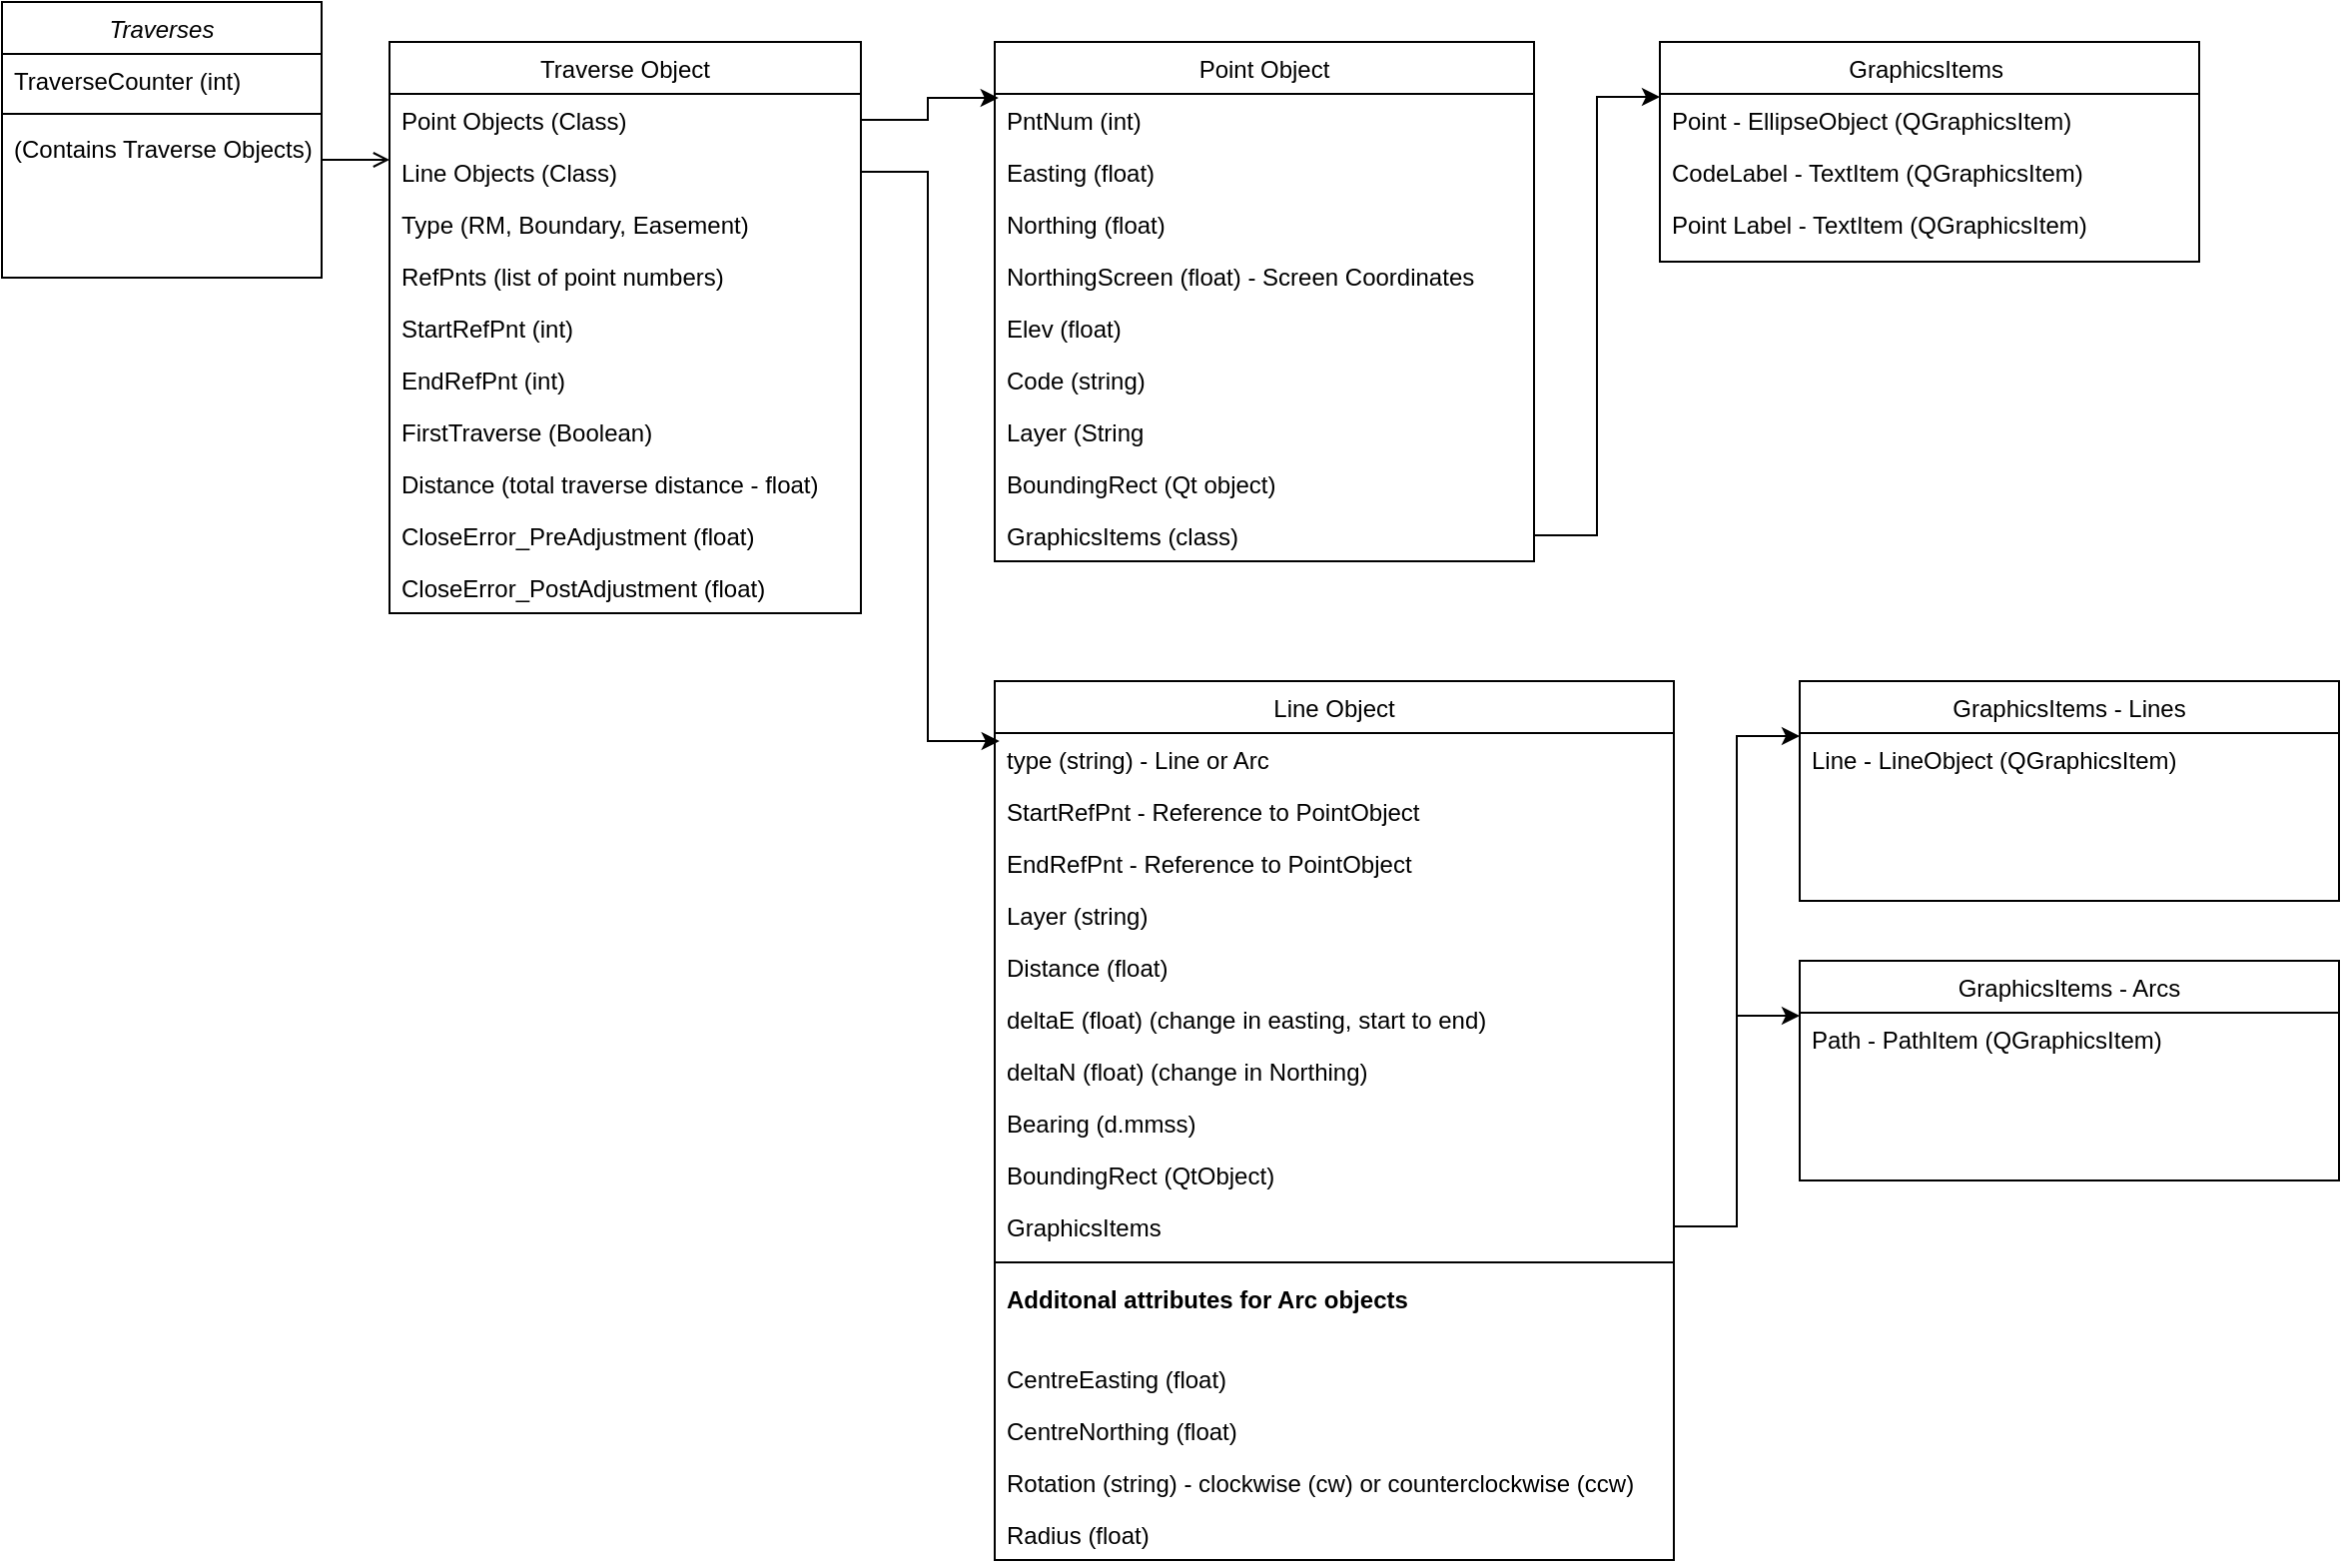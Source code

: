 <mxfile version="14.1.8" type="device"><diagram id="C5RBs43oDa-KdzZeNtuy" name="Page-1"><mxGraphModel dx="1086" dy="806" grid="1" gridSize="10" guides="1" tooltips="1" connect="1" arrows="1" fold="1" page="1" pageScale="1" pageWidth="827" pageHeight="1169" math="0" shadow="0"><root><mxCell id="WIyWlLk6GJQsqaUBKTNV-0"/><mxCell id="WIyWlLk6GJQsqaUBKTNV-1" parent="WIyWlLk6GJQsqaUBKTNV-0"/><mxCell id="zkfFHV4jXpPFQw0GAbJ--0" value="Traverses" style="swimlane;fontStyle=2;align=center;verticalAlign=top;childLayout=stackLayout;horizontal=1;startSize=26;horizontalStack=0;resizeParent=1;resizeLast=0;collapsible=1;marginBottom=0;rounded=0;shadow=0;strokeWidth=1;" parent="WIyWlLk6GJQsqaUBKTNV-1" vertex="1"><mxGeometry x="60" y="80" width="160" height="138" as="geometry"><mxRectangle x="220" y="120" width="160" height="26" as="alternateBounds"/></mxGeometry></mxCell><mxCell id="zkfFHV4jXpPFQw0GAbJ--1" value="TraverseCounter (int)" style="text;align=left;verticalAlign=top;spacingLeft=4;spacingRight=4;overflow=hidden;rotatable=0;points=[[0,0.5],[1,0.5]];portConstraint=eastwest;" parent="zkfFHV4jXpPFQw0GAbJ--0" vertex="1"><mxGeometry y="26" width="160" height="26" as="geometry"/></mxCell><mxCell id="zkfFHV4jXpPFQw0GAbJ--4" value="" style="line;html=1;strokeWidth=1;align=left;verticalAlign=middle;spacingTop=-1;spacingLeft=3;spacingRight=3;rotatable=0;labelPosition=right;points=[];portConstraint=eastwest;" parent="zkfFHV4jXpPFQw0GAbJ--0" vertex="1"><mxGeometry y="52" width="160" height="8" as="geometry"/></mxCell><mxCell id="zkfFHV4jXpPFQw0GAbJ--5" value="(Contains Traverse Objects)" style="text;align=left;verticalAlign=top;spacingLeft=4;spacingRight=4;overflow=hidden;rotatable=0;points=[[0,0.5],[1,0.5]];portConstraint=eastwest;" parent="zkfFHV4jXpPFQw0GAbJ--0" vertex="1"><mxGeometry y="60" width="160" height="26" as="geometry"/></mxCell><mxCell id="zkfFHV4jXpPFQw0GAbJ--17" value="Traverse Object" style="swimlane;fontStyle=0;align=center;verticalAlign=top;childLayout=stackLayout;horizontal=1;startSize=26;horizontalStack=0;resizeParent=1;resizeLast=0;collapsible=1;marginBottom=0;rounded=0;shadow=0;strokeWidth=1;" parent="WIyWlLk6GJQsqaUBKTNV-1" vertex="1"><mxGeometry x="254" y="100" width="236" height="286" as="geometry"><mxRectangle x="550" y="140" width="160" height="26" as="alternateBounds"/></mxGeometry></mxCell><mxCell id="zkfFHV4jXpPFQw0GAbJ--18" value="Point Objects (Class)" style="text;align=left;verticalAlign=top;spacingLeft=4;spacingRight=4;overflow=hidden;rotatable=0;points=[[0,0.5],[1,0.5]];portConstraint=eastwest;" parent="zkfFHV4jXpPFQw0GAbJ--17" vertex="1"><mxGeometry y="26" width="236" height="26" as="geometry"/></mxCell><mxCell id="zkfFHV4jXpPFQw0GAbJ--19" value="Line Objects (Class)" style="text;align=left;verticalAlign=top;spacingLeft=4;spacingRight=4;overflow=hidden;rotatable=0;points=[[0,0.5],[1,0.5]];portConstraint=eastwest;rounded=0;shadow=0;html=0;" parent="zkfFHV4jXpPFQw0GAbJ--17" vertex="1"><mxGeometry y="52" width="236" height="26" as="geometry"/></mxCell><mxCell id="zkfFHV4jXpPFQw0GAbJ--20" value="Type (RM, Boundary, Easement)" style="text;align=left;verticalAlign=top;spacingLeft=4;spacingRight=4;overflow=hidden;rotatable=0;points=[[0,0.5],[1,0.5]];portConstraint=eastwest;rounded=0;shadow=0;html=0;" parent="zkfFHV4jXpPFQw0GAbJ--17" vertex="1"><mxGeometry y="78" width="236" height="26" as="geometry"/></mxCell><mxCell id="zkfFHV4jXpPFQw0GAbJ--21" value="RefPnts (list of point numbers)" style="text;align=left;verticalAlign=top;spacingLeft=4;spacingRight=4;overflow=hidden;rotatable=0;points=[[0,0.5],[1,0.5]];portConstraint=eastwest;rounded=0;shadow=0;html=0;" parent="zkfFHV4jXpPFQw0GAbJ--17" vertex="1"><mxGeometry y="104" width="236" height="26" as="geometry"/></mxCell><mxCell id="zkfFHV4jXpPFQw0GAbJ--22" value="StartRefPnt (int)" style="text;align=left;verticalAlign=top;spacingLeft=4;spacingRight=4;overflow=hidden;rotatable=0;points=[[0,0.5],[1,0.5]];portConstraint=eastwest;rounded=0;shadow=0;html=0;" parent="zkfFHV4jXpPFQw0GAbJ--17" vertex="1"><mxGeometry y="130" width="236" height="26" as="geometry"/></mxCell><mxCell id="AUc_pQbPT1_9qQlOzFky-1" value="EndRefPnt (int)" style="text;align=left;verticalAlign=top;spacingLeft=4;spacingRight=4;overflow=hidden;rotatable=0;points=[[0,0.5],[1,0.5]];portConstraint=eastwest;rounded=0;shadow=0;html=0;" vertex="1" parent="zkfFHV4jXpPFQw0GAbJ--17"><mxGeometry y="156" width="236" height="26" as="geometry"/></mxCell><mxCell id="AUc_pQbPT1_9qQlOzFky-2" value="FirstTraverse (Boolean)" style="text;align=left;verticalAlign=top;spacingLeft=4;spacingRight=4;overflow=hidden;rotatable=0;points=[[0,0.5],[1,0.5]];portConstraint=eastwest;rounded=0;shadow=0;html=0;" vertex="1" parent="zkfFHV4jXpPFQw0GAbJ--17"><mxGeometry y="182" width="236" height="26" as="geometry"/></mxCell><mxCell id="AUc_pQbPT1_9qQlOzFky-3" value="Distance (total traverse distance - float)" style="text;align=left;verticalAlign=top;spacingLeft=4;spacingRight=4;overflow=hidden;rotatable=0;points=[[0,0.5],[1,0.5]];portConstraint=eastwest;rounded=0;shadow=0;html=0;" vertex="1" parent="zkfFHV4jXpPFQw0GAbJ--17"><mxGeometry y="208" width="236" height="26" as="geometry"/></mxCell><mxCell id="AUc_pQbPT1_9qQlOzFky-4" value="CloseError_PreAdjustment (float)" style="text;align=left;verticalAlign=top;spacingLeft=4;spacingRight=4;overflow=hidden;rotatable=0;points=[[0,0.5],[1,0.5]];portConstraint=eastwest;rounded=0;shadow=0;html=0;" vertex="1" parent="zkfFHV4jXpPFQw0GAbJ--17"><mxGeometry y="234" width="236" height="26" as="geometry"/></mxCell><mxCell id="AUc_pQbPT1_9qQlOzFky-5" value="CloseError_PostAdjustment (float)" style="text;align=left;verticalAlign=top;spacingLeft=4;spacingRight=4;overflow=hidden;rotatable=0;points=[[0,0.5],[1,0.5]];portConstraint=eastwest;rounded=0;shadow=0;html=0;" vertex="1" parent="zkfFHV4jXpPFQw0GAbJ--17"><mxGeometry y="260" width="236" height="26" as="geometry"/></mxCell><mxCell id="zkfFHV4jXpPFQw0GAbJ--26" value="" style="endArrow=open;shadow=0;strokeWidth=1;rounded=0;endFill=1;edgeStyle=elbowEdgeStyle;elbow=vertical;" parent="WIyWlLk6GJQsqaUBKTNV-1" source="zkfFHV4jXpPFQw0GAbJ--0" target="zkfFHV4jXpPFQw0GAbJ--17" edge="1"><mxGeometry x="0.5" y="41" relative="1" as="geometry"><mxPoint x="380" y="192" as="sourcePoint"/><mxPoint x="540" y="192" as="targetPoint"/><mxPoint x="-40" y="32" as="offset"/></mxGeometry></mxCell><mxCell id="AUc_pQbPT1_9qQlOzFky-7" value="Point Object" style="swimlane;fontStyle=0;align=center;verticalAlign=top;childLayout=stackLayout;horizontal=1;startSize=26;horizontalStack=0;resizeParent=1;resizeLast=0;collapsible=1;marginBottom=0;rounded=0;shadow=0;strokeWidth=1;" vertex="1" parent="WIyWlLk6GJQsqaUBKTNV-1"><mxGeometry x="557" y="100" width="270" height="260" as="geometry"><mxRectangle x="340" y="380" width="170" height="26" as="alternateBounds"/></mxGeometry></mxCell><mxCell id="AUc_pQbPT1_9qQlOzFky-11" value="PntNum (int)" style="text;align=left;verticalAlign=top;spacingLeft=4;spacingRight=4;overflow=hidden;rotatable=0;points=[[0,0.5],[1,0.5]];portConstraint=eastwest;" vertex="1" parent="AUc_pQbPT1_9qQlOzFky-7"><mxGeometry y="26" width="270" height="26" as="geometry"/></mxCell><mxCell id="AUc_pQbPT1_9qQlOzFky-8" value="Easting (float)" style="text;align=left;verticalAlign=top;spacingLeft=4;spacingRight=4;overflow=hidden;rotatable=0;points=[[0,0.5],[1,0.5]];portConstraint=eastwest;" vertex="1" parent="AUc_pQbPT1_9qQlOzFky-7"><mxGeometry y="52" width="270" height="26" as="geometry"/></mxCell><mxCell id="AUc_pQbPT1_9qQlOzFky-10" value="Northing (float)" style="text;align=left;verticalAlign=top;spacingLeft=4;spacingRight=4;overflow=hidden;rotatable=0;points=[[0,0.5],[1,0.5]];portConstraint=eastwest;" vertex="1" parent="AUc_pQbPT1_9qQlOzFky-7"><mxGeometry y="78" width="270" height="26" as="geometry"/></mxCell><mxCell id="AUc_pQbPT1_9qQlOzFky-12" value="NorthingScreen (float) - Screen Coordinates" style="text;align=left;verticalAlign=top;spacingLeft=4;spacingRight=4;overflow=hidden;rotatable=0;points=[[0,0.5],[1,0.5]];portConstraint=eastwest;" vertex="1" parent="AUc_pQbPT1_9qQlOzFky-7"><mxGeometry y="104" width="270" height="26" as="geometry"/></mxCell><mxCell id="AUc_pQbPT1_9qQlOzFky-16" value="Elev (float)" style="text;align=left;verticalAlign=top;spacingLeft=4;spacingRight=4;overflow=hidden;rotatable=0;points=[[0,0.5],[1,0.5]];portConstraint=eastwest;" vertex="1" parent="AUc_pQbPT1_9qQlOzFky-7"><mxGeometry y="130" width="270" height="26" as="geometry"/></mxCell><mxCell id="AUc_pQbPT1_9qQlOzFky-14" value="Code (string)" style="text;align=left;verticalAlign=top;spacingLeft=4;spacingRight=4;overflow=hidden;rotatable=0;points=[[0,0.5],[1,0.5]];portConstraint=eastwest;" vertex="1" parent="AUc_pQbPT1_9qQlOzFky-7"><mxGeometry y="156" width="270" height="26" as="geometry"/></mxCell><mxCell id="AUc_pQbPT1_9qQlOzFky-15" value="Layer (String" style="text;align=left;verticalAlign=top;spacingLeft=4;spacingRight=4;overflow=hidden;rotatable=0;points=[[0,0.5],[1,0.5]];portConstraint=eastwest;" vertex="1" parent="AUc_pQbPT1_9qQlOzFky-7"><mxGeometry y="182" width="270" height="26" as="geometry"/></mxCell><mxCell id="AUc_pQbPT1_9qQlOzFky-13" value="BoundingRect (Qt object)" style="text;align=left;verticalAlign=top;spacingLeft=4;spacingRight=4;overflow=hidden;rotatable=0;points=[[0,0.5],[1,0.5]];portConstraint=eastwest;" vertex="1" parent="AUc_pQbPT1_9qQlOzFky-7"><mxGeometry y="208" width="270" height="26" as="geometry"/></mxCell><mxCell id="AUc_pQbPT1_9qQlOzFky-17" value="GraphicsItems (class)" style="text;align=left;verticalAlign=top;spacingLeft=4;spacingRight=4;overflow=hidden;rotatable=0;points=[[0,0.5],[1,0.5]];portConstraint=eastwest;" vertex="1" parent="AUc_pQbPT1_9qQlOzFky-7"><mxGeometry y="234" width="270" height="26" as="geometry"/></mxCell><mxCell id="AUc_pQbPT1_9qQlOzFky-18" value="GraphicsItems " style="swimlane;fontStyle=0;align=center;verticalAlign=top;childLayout=stackLayout;horizontal=1;startSize=26;horizontalStack=0;resizeParent=1;resizeLast=0;collapsible=1;marginBottom=0;rounded=0;shadow=0;strokeWidth=1;" vertex="1" parent="WIyWlLk6GJQsqaUBKTNV-1"><mxGeometry x="890" y="100" width="270" height="110" as="geometry"><mxRectangle x="340" y="380" width="170" height="26" as="alternateBounds"/></mxGeometry></mxCell><mxCell id="AUc_pQbPT1_9qQlOzFky-19" value="Point - EllipseObject (QGraphicsItem)" style="text;align=left;verticalAlign=top;spacingLeft=4;spacingRight=4;overflow=hidden;rotatable=0;points=[[0,0.5],[1,0.5]];portConstraint=eastwest;" vertex="1" parent="AUc_pQbPT1_9qQlOzFky-18"><mxGeometry y="26" width="270" height="26" as="geometry"/></mxCell><mxCell id="AUc_pQbPT1_9qQlOzFky-20" value="CodeLabel - TextItem (QGraphicsItem)" style="text;align=left;verticalAlign=top;spacingLeft=4;spacingRight=4;overflow=hidden;rotatable=0;points=[[0,0.5],[1,0.5]];portConstraint=eastwest;" vertex="1" parent="AUc_pQbPT1_9qQlOzFky-18"><mxGeometry y="52" width="270" height="26" as="geometry"/></mxCell><mxCell id="AUc_pQbPT1_9qQlOzFky-21" value="Point Label - TextItem (QGraphicsItem)" style="text;align=left;verticalAlign=top;spacingLeft=4;spacingRight=4;overflow=hidden;rotatable=0;points=[[0,0.5],[1,0.5]];portConstraint=eastwest;" vertex="1" parent="AUc_pQbPT1_9qQlOzFky-18"><mxGeometry y="78" width="270" height="26" as="geometry"/></mxCell><mxCell id="AUc_pQbPT1_9qQlOzFky-28" style="edgeStyle=orthogonalEdgeStyle;rounded=0;orthogonalLoop=1;jettySize=auto;html=1;exitX=1;exitY=0.5;exitDx=0;exitDy=0;entryX=0.007;entryY=0.077;entryDx=0;entryDy=0;entryPerimeter=0;" edge="1" parent="WIyWlLk6GJQsqaUBKTNV-1" source="zkfFHV4jXpPFQw0GAbJ--18" target="AUc_pQbPT1_9qQlOzFky-11"><mxGeometry relative="1" as="geometry"><mxPoint x="540" y="122" as="targetPoint"/></mxGeometry></mxCell><mxCell id="AUc_pQbPT1_9qQlOzFky-29" style="edgeStyle=orthogonalEdgeStyle;rounded=0;orthogonalLoop=1;jettySize=auto;html=1;exitX=1;exitY=0.5;exitDx=0;exitDy=0;entryX=0;entryY=0.25;entryDx=0;entryDy=0;" edge="1" parent="WIyWlLk6GJQsqaUBKTNV-1" source="AUc_pQbPT1_9qQlOzFky-17" target="AUc_pQbPT1_9qQlOzFky-18"><mxGeometry relative="1" as="geometry"/></mxCell><mxCell id="AUc_pQbPT1_9qQlOzFky-30" value="Line Object" style="swimlane;fontStyle=0;align=center;verticalAlign=top;childLayout=stackLayout;horizontal=1;startSize=26;horizontalStack=0;resizeParent=1;resizeLast=0;collapsible=1;marginBottom=0;rounded=0;shadow=0;strokeWidth=1;" vertex="1" parent="WIyWlLk6GJQsqaUBKTNV-1"><mxGeometry x="557" y="420" width="340" height="440" as="geometry"><mxRectangle x="340" y="380" width="170" height="26" as="alternateBounds"/></mxGeometry></mxCell><mxCell id="AUc_pQbPT1_9qQlOzFky-31" value="type (string) - Line or Arc" style="text;align=left;verticalAlign=top;spacingLeft=4;spacingRight=4;overflow=hidden;rotatable=0;points=[[0,0.5],[1,0.5]];portConstraint=eastwest;" vertex="1" parent="AUc_pQbPT1_9qQlOzFky-30"><mxGeometry y="26" width="340" height="26" as="geometry"/></mxCell><mxCell id="AUc_pQbPT1_9qQlOzFky-32" value="StartRefPnt - Reference to PointObject" style="text;align=left;verticalAlign=top;spacingLeft=4;spacingRight=4;overflow=hidden;rotatable=0;points=[[0,0.5],[1,0.5]];portConstraint=eastwest;" vertex="1" parent="AUc_pQbPT1_9qQlOzFky-30"><mxGeometry y="52" width="340" height="26" as="geometry"/></mxCell><mxCell id="AUc_pQbPT1_9qQlOzFky-33" value="EndRefPnt - Reference to PointObject" style="text;align=left;verticalAlign=top;spacingLeft=4;spacingRight=4;overflow=hidden;rotatable=0;points=[[0,0.5],[1,0.5]];portConstraint=eastwest;" vertex="1" parent="AUc_pQbPT1_9qQlOzFky-30"><mxGeometry y="78" width="340" height="26" as="geometry"/></mxCell><mxCell id="AUc_pQbPT1_9qQlOzFky-34" value="Layer (string)" style="text;align=left;verticalAlign=top;spacingLeft=4;spacingRight=4;overflow=hidden;rotatable=0;points=[[0,0.5],[1,0.5]];portConstraint=eastwest;" vertex="1" parent="AUc_pQbPT1_9qQlOzFky-30"><mxGeometry y="104" width="340" height="26" as="geometry"/></mxCell><mxCell id="AUc_pQbPT1_9qQlOzFky-35" value="Distance (float)" style="text;align=left;verticalAlign=top;spacingLeft=4;spacingRight=4;overflow=hidden;rotatable=0;points=[[0,0.5],[1,0.5]];portConstraint=eastwest;" vertex="1" parent="AUc_pQbPT1_9qQlOzFky-30"><mxGeometry y="130" width="340" height="26" as="geometry"/></mxCell><mxCell id="AUc_pQbPT1_9qQlOzFky-36" value="deltaE (float) (change in easting, start to end)" style="text;align=left;verticalAlign=top;spacingLeft=4;spacingRight=4;overflow=hidden;rotatable=0;points=[[0,0.5],[1,0.5]];portConstraint=eastwest;" vertex="1" parent="AUc_pQbPT1_9qQlOzFky-30"><mxGeometry y="156" width="340" height="26" as="geometry"/></mxCell><mxCell id="AUc_pQbPT1_9qQlOzFky-37" value="deltaN (float) (change in Northing)" style="text;align=left;verticalAlign=top;spacingLeft=4;spacingRight=4;overflow=hidden;rotatable=0;points=[[0,0.5],[1,0.5]];portConstraint=eastwest;" vertex="1" parent="AUc_pQbPT1_9qQlOzFky-30"><mxGeometry y="182" width="340" height="26" as="geometry"/></mxCell><mxCell id="AUc_pQbPT1_9qQlOzFky-38" value="Bearing (d.mmss)" style="text;align=left;verticalAlign=top;spacingLeft=4;spacingRight=4;overflow=hidden;rotatable=0;points=[[0,0.5],[1,0.5]];portConstraint=eastwest;" vertex="1" parent="AUc_pQbPT1_9qQlOzFky-30"><mxGeometry y="208" width="340" height="26" as="geometry"/></mxCell><mxCell id="AUc_pQbPT1_9qQlOzFky-39" value="BoundingRect (QtObject)" style="text;align=left;verticalAlign=top;spacingLeft=4;spacingRight=4;overflow=hidden;rotatable=0;points=[[0,0.5],[1,0.5]];portConstraint=eastwest;" vertex="1" parent="AUc_pQbPT1_9qQlOzFky-30"><mxGeometry y="234" width="340" height="26" as="geometry"/></mxCell><mxCell id="AUc_pQbPT1_9qQlOzFky-40" value="GraphicsItems" style="text;align=left;verticalAlign=top;spacingLeft=4;spacingRight=4;overflow=hidden;rotatable=0;points=[[0,0.5],[1,0.5]];portConstraint=eastwest;" vertex="1" parent="AUc_pQbPT1_9qQlOzFky-30"><mxGeometry y="260" width="340" height="26" as="geometry"/></mxCell><mxCell id="AUc_pQbPT1_9qQlOzFky-51" value="" style="line;html=1;strokeWidth=1;align=left;verticalAlign=middle;spacingTop=-1;spacingLeft=3;spacingRight=3;rotatable=0;labelPosition=right;points=[];portConstraint=eastwest;" vertex="1" parent="AUc_pQbPT1_9qQlOzFky-30"><mxGeometry y="286" width="340" height="10" as="geometry"/></mxCell><mxCell id="AUc_pQbPT1_9qQlOzFky-52" value="Additonal attributes for Arc objects" style="text;align=left;verticalAlign=top;spacingLeft=4;spacingRight=4;overflow=hidden;rotatable=0;points=[[0,0.5],[1,0.5]];portConstraint=eastwest;fontStyle=1" vertex="1" parent="AUc_pQbPT1_9qQlOzFky-30"><mxGeometry y="296" width="340" height="40" as="geometry"/></mxCell><mxCell id="AUc_pQbPT1_9qQlOzFky-53" value="CentreEasting (float)" style="text;align=left;verticalAlign=top;spacingLeft=4;spacingRight=4;overflow=hidden;rotatable=0;points=[[0,0.5],[1,0.5]];portConstraint=eastwest;" vertex="1" parent="AUc_pQbPT1_9qQlOzFky-30"><mxGeometry y="336" width="340" height="26" as="geometry"/></mxCell><mxCell id="AUc_pQbPT1_9qQlOzFky-54" value="CentreNorthing (float)" style="text;align=left;verticalAlign=top;spacingLeft=4;spacingRight=4;overflow=hidden;rotatable=0;points=[[0,0.5],[1,0.5]];portConstraint=eastwest;" vertex="1" parent="AUc_pQbPT1_9qQlOzFky-30"><mxGeometry y="362" width="340" height="26" as="geometry"/></mxCell><mxCell id="AUc_pQbPT1_9qQlOzFky-55" value="Rotation (string) - clockwise (cw) or counterclockwise (ccw)" style="text;align=left;verticalAlign=top;spacingLeft=4;spacingRight=4;overflow=hidden;rotatable=0;points=[[0,0.5],[1,0.5]];portConstraint=eastwest;" vertex="1" parent="AUc_pQbPT1_9qQlOzFky-30"><mxGeometry y="388" width="340" height="26" as="geometry"/></mxCell><mxCell id="AUc_pQbPT1_9qQlOzFky-57" value="Radius (float)" style="text;align=left;verticalAlign=top;spacingLeft=4;spacingRight=4;overflow=hidden;rotatable=0;points=[[0,0.5],[1,0.5]];portConstraint=eastwest;" vertex="1" parent="AUc_pQbPT1_9qQlOzFky-30"><mxGeometry y="414" width="340" height="26" as="geometry"/></mxCell><mxCell id="AUc_pQbPT1_9qQlOzFky-41" style="edgeStyle=orthogonalEdgeStyle;rounded=0;orthogonalLoop=1;jettySize=auto;html=1;exitX=1;exitY=0.5;exitDx=0;exitDy=0;entryX=0.007;entryY=0.154;entryDx=0;entryDy=0;entryPerimeter=0;" edge="1" parent="WIyWlLk6GJQsqaUBKTNV-1" source="zkfFHV4jXpPFQw0GAbJ--19" target="AUc_pQbPT1_9qQlOzFky-31"><mxGeometry relative="1" as="geometry"/></mxCell><mxCell id="AUc_pQbPT1_9qQlOzFky-42" value="GraphicsItems - Lines" style="swimlane;fontStyle=0;align=center;verticalAlign=top;childLayout=stackLayout;horizontal=1;startSize=26;horizontalStack=0;resizeParent=1;resizeLast=0;collapsible=1;marginBottom=0;rounded=0;shadow=0;strokeWidth=1;" vertex="1" parent="WIyWlLk6GJQsqaUBKTNV-1"><mxGeometry x="960" y="420" width="270" height="110" as="geometry"><mxRectangle x="340" y="380" width="170" height="26" as="alternateBounds"/></mxGeometry></mxCell><mxCell id="AUc_pQbPT1_9qQlOzFky-43" value="Line - LineObject (QGraphicsItem)" style="text;align=left;verticalAlign=top;spacingLeft=4;spacingRight=4;overflow=hidden;rotatable=0;points=[[0,0.5],[1,0.5]];portConstraint=eastwest;" vertex="1" parent="AUc_pQbPT1_9qQlOzFky-42"><mxGeometry y="26" width="270" height="26" as="geometry"/></mxCell><mxCell id="AUc_pQbPT1_9qQlOzFky-46" style="edgeStyle=orthogonalEdgeStyle;rounded=0;orthogonalLoop=1;jettySize=auto;html=1;exitX=1;exitY=0.5;exitDx=0;exitDy=0;entryX=0;entryY=0.25;entryDx=0;entryDy=0;" edge="1" parent="WIyWlLk6GJQsqaUBKTNV-1" source="AUc_pQbPT1_9qQlOzFky-40" target="AUc_pQbPT1_9qQlOzFky-42"><mxGeometry relative="1" as="geometry"/></mxCell><mxCell id="AUc_pQbPT1_9qQlOzFky-47" value="GraphicsItems - Arcs" style="swimlane;fontStyle=0;align=center;verticalAlign=top;childLayout=stackLayout;horizontal=1;startSize=26;horizontalStack=0;resizeParent=1;resizeLast=0;collapsible=1;marginBottom=0;rounded=0;shadow=0;strokeWidth=1;" vertex="1" parent="WIyWlLk6GJQsqaUBKTNV-1"><mxGeometry x="960" y="560" width="270" height="110" as="geometry"><mxRectangle x="340" y="380" width="170" height="26" as="alternateBounds"/></mxGeometry></mxCell><mxCell id="AUc_pQbPT1_9qQlOzFky-48" value="Path - PathItem (QGraphicsItem)" style="text;align=left;verticalAlign=top;spacingLeft=4;spacingRight=4;overflow=hidden;rotatable=0;points=[[0,0.5],[1,0.5]];portConstraint=eastwest;" vertex="1" parent="AUc_pQbPT1_9qQlOzFky-47"><mxGeometry y="26" width="270" height="26" as="geometry"/></mxCell><mxCell id="AUc_pQbPT1_9qQlOzFky-56" style="edgeStyle=orthogonalEdgeStyle;rounded=0;orthogonalLoop=1;jettySize=auto;html=1;exitX=1;exitY=0.5;exitDx=0;exitDy=0;entryX=0;entryY=0.25;entryDx=0;entryDy=0;" edge="1" parent="WIyWlLk6GJQsqaUBKTNV-1" source="AUc_pQbPT1_9qQlOzFky-40" target="AUc_pQbPT1_9qQlOzFky-47"><mxGeometry relative="1" as="geometry"/></mxCell></root></mxGraphModel></diagram></mxfile>